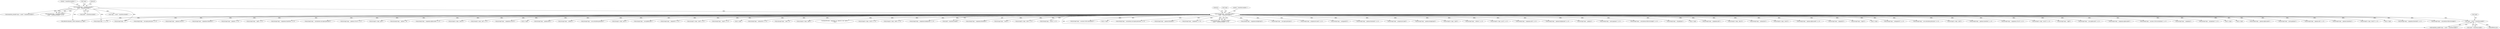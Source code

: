 digraph "0_Android_9d4853418ab2f754c2b63e091c29c5529b8b86ca_94@pointer" {
"1000596" [label="(Call,*argv + sizeof \"--transform-enable\")"];
"1000582" [label="(Call,strncmp(*argv, \"--transform-enable=\",\n sizeof \"--transform-enable\"))"];
"1000560" [label="(Call,strncmp(*argv, \"--transform-disable=\",\n sizeof \"--transform-disable\"))"];
"1001085" [label="(Call,5+*argv)"];
"1000679" [label="(Call,strcmp(*argv, \"--nogamma-threshold\") == 0)"];
"1000986" [label="(Call,strcmp(*argv, \"--calculations-follow-bit-depth\"))"];
"1000933" [label="(Call,strcmp(*argv, \"--use-input-precision\") == 0)"];
"1000757" [label="(Call,strcmp(*argv, \"--gamma-16-to-8\"))"];
"1000712" [label="(Call,strcmp(*argv, \"--nogamma-transform\"))"];
"1000603" [label="(Call,strcmp(*argv, \"--gamma\") == 0)"];
"1001239" [label="(Call,strcmp(*argv, \"--log8\") == 0)"];
"1000711" [label="(Call,strcmp(*argv, \"--nogamma-transform\") == 0)"];
"1000960" [label="(Call,strcmp(*argv, \"--calculations-use-input-precision\"))"];
"1000756" [label="(Call,strcmp(*argv, \"--gamma-16-to-8\") == 0)"];
"1001192" [label="(Call,strcmp(5+*argv, \"pc8\"))"];
"1001286" [label="(Call,strncmp(*argv, \"--option=\", 9))"];
"1000839" [label="(Call,strcmp(*argv, \"--nogamma-alpha-mode\") == 0)"];
"1001138" [label="(Call,strcmp(5+*argv, \"calc16\"))"];
"1001191" [label="(Call,strcmp(5+*argv, \"pc8\") == 0)"];
"1000585" [label="(Literal,\"--transform-enable=\")"];
"1000588" [label="(Literal,0)"];
"1000776" [label="(Call,strcmp(*argv, \"--nogamma-16-to-8\"))"];
"1001193" [label="(Call,5+*argv)"];
"1000725" [label="(Call,strcmp(*argv, \"--gamma-sbit\"))"];
"1000599" [label="(Call,sizeof \"--transform-enable\")"];
"1001020" [label="(Call,strcmp(*argv, \"--sbitlow\"))"];
"1000947" [label="(Call,strcmp(*argv, \"--use-calculation-precision\"))"];
"1000563" [label="(Literal,\"--transform-disable=\")"];
"1001210" [label="(Call,strcmp(5+*argv, \"pc16\"))"];
"1000596" [label="(Call,*argv + sizeof \"--transform-enable\")"];
"1000922" [label="(Call,strcmp(*argv, \"--use-update-info\"))"];
"1001429" [label="(Call,safecat(command, sizeof command, cp, *argv))"];
"1000852" [label="(Call,strcmp(*argv, \"--expand16\") == 0)"];
"1001119" [label="(Call,strcmp(5+*argv, \"calc8\") == 0)"];
"1001262" [label="(Call,strcmp(*argv, \"--log16\") == 0)"];
"1001175" [label="(Call,5+*argv)"];
"1001002" [label="(Call,strcmp(*argv, \"--exhaustive\") == 0)"];
"1001073" [label="(Call,strncmp(*argv, \"--max\", 5))"];
"1001084" [label="(Call,strcmp(5+*argv, \"abs8\"))"];
"1000561" [label="(Call,*argv)"];
"1000564" [label="(Call,sizeof \"--transform-disable\")"];
"1000573" [label="(Call,transform_disable(*argv + sizeof \"--transform-disable\"))"];
"1001227" [label="(Call,fprintf(stderr, \"pngvalid: %s: unknown 'max' option\n\", *argv))"];
"1001173" [label="(Call,strcmp(5+*argv, \"out16\") == 0)"];
"1000559" [label="(Call,strncmp(*argv, \"--transform-disable=\",\n sizeof \"--transform-disable\") == 0)"];
"1001083" [label="(Call,strcmp(5+*argv, \"abs8\") == 0)"];
"1000807" [label="(Call,strcmp(*argv, \"--nogamma-background\") == 0)"];
"1000586" [label="(Call,sizeof \"--transform-enable\")"];
"1000680" [label="(Call,strcmp(*argv, \"--nogamma-threshold\"))"];
"1001049" [label="(Call,strcmp(*argv, \"--touch\"))"];
"1001155" [label="(Call,strcmp(5+*argv, \"out8\") == 0)"];
"1001048" [label="(Call,strcmp(*argv, \"--touch\") == 0)"];
"1000595" [label="(Call,transform_enable(*argv + sizeof \"--transform-enable\"))"];
"1000973" [label="(Call,strcmp(*argv, \"--assume-16-bit-calculations\"))"];
"1001121" [label="(Call,5+*argv)"];
"1000959" [label="(Call,strcmp(*argv, \"--calculations-use-input-precision\") == 0)"];
"1000661" [label="(Call,strcmp(*argv, \"--gamma-threshold\"))"];
"1000647" [label="(Call,strcmp(*argv, \"--nogamma\") == 0)"];
"1000581" [label="(Call,strncmp(*argv, \"--transform-enable=\",\n sizeof \"--transform-enable\") == 0)"];
"1000597" [label="(Call,*argv)"];
"1000808" [label="(Call,strcmp(*argv, \"--nogamma-background\"))"];
"1000934" [label="(Call,strcmp(*argv, \"--use-input-precision\"))"];
"1000906" [label="(Call,strcmp(*argv, \"--progressive-read\") == 0)"];
"1000866" [label="(Call,strcmp(*argv, \"--noexpand16\"))"];
"1000660" [label="(Call,strcmp(*argv, \"--gamma-threshold\") == 0)"];
"1000907" [label="(Call,strcmp(*argv, \"--progressive-read\"))"];
"1000789" [label="(Call,strcmp(*argv, \"--gamma-background\"))"];
"1000583" [label="(Call,*argv)"];
"1001120" [label="(Call,strcmp(5+*argv, \"calc8\"))"];
"1001019" [label="(Call,strcmp(*argv, \"--sbitlow\") == 0)"];
"1001209" [label="(Call,strcmp(5+*argv, \"pc16\") == 0)"];
"1000743" [label="(Call,strcmp(*argv, \"--nogamma-sbit\") == 0)"];
"1000788" [label="(Call,strcmp(*argv, \"--gamma-background\") == 0)"];
"1000604" [label="(Call,strcmp(*argv, \"--gamma\"))"];
"1000878" [label="(Call,strcmp(*argv, \"--more-gammas\") == 0)"];
"1000985" [label="(Call,strcmp(*argv, \"--calculations-follow-bit-depth\") == 0)"];
"1000566" [label="(Literal,0)"];
"1000892" [label="(Call,strcmp(*argv, \"--all-gammas\"))"];
"1001139" [label="(Call,5+*argv)"];
"1001841" [label="(MethodReturn,int)"];
"1000373" [label="(Call,strcmp(*argv, \"-v\") == 0)"];
"1000744" [label="(Call,strcmp(*argv, \"--nogamma-sbit\"))"];
"1001102" [label="(Call,strcmp(5+*argv, \"abs16\"))"];
"1001003" [label="(Call,strcmp(*argv, \"--exhaustive\"))"];
"1001174" [label="(Call,strcmp(5+*argv, \"out16\"))"];
"1000820" [label="(Call,strcmp(*argv, \"--gamma-alpha-mode\") == 0)"];
"1000374" [label="(Call,strcmp(*argv, \"-v\"))"];
"1000853" [label="(Call,strcmp(*argv, \"--expand16\"))"];
"1001263" [label="(Call,strcmp(*argv, \"--log16\"))"];
"1001157" [label="(Call,5+*argv)"];
"1000865" [label="(Call,strcmp(*argv, \"--noexpand16\") == 0)"];
"1000946" [label="(Call,strcmp(*argv, \"--use-calculation-precision\") == 0)"];
"1001156" [label="(Call,strcmp(5+*argv, \"out8\"))"];
"1000692" [label="(Call,strcmp(*argv, \"--gamma-transform\") == 0)"];
"1000775" [label="(Call,strcmp(*argv, \"--nogamma-16-to-8\") == 0)"];
"1001137" [label="(Call,strcmp(5+*argv, \"calc16\") == 0)"];
"1000560" [label="(Call,strncmp(*argv, \"--transform-disable=\",\n sizeof \"--transform-disable\"))"];
"1001240" [label="(Call,strcmp(*argv, \"--log8\"))"];
"1000582" [label="(Call,strncmp(*argv, \"--transform-enable=\",\n sizeof \"--transform-enable\"))"];
"1000921" [label="(Call,strcmp(*argv, \"--use-update-info\") == 0)"];
"1000840" [label="(Call,strcmp(*argv, \"--nogamma-alpha-mode\"))"];
"1000574" [label="(Call,*argv + sizeof \"--transform-disable\")"];
"1000972" [label="(Call,strcmp(*argv, \"--assume-16-bit-calculations\") == 0)"];
"1000648" [label="(Call,strcmp(*argv, \"--nogamma\"))"];
"1000891" [label="(Call,strcmp(*argv, \"--all-gammas\") == 0)"];
"1001211" [label="(Call,5+*argv)"];
"1001103" [label="(Call,5+*argv)"];
"1000821" [label="(Call,strcmp(*argv, \"--gamma-alpha-mode\"))"];
"1000879" [label="(Call,strcmp(*argv, \"--more-gammas\"))"];
"1000724" [label="(Call,strcmp(*argv, \"--gamma-sbit\") == 0)"];
"1000693" [label="(Call,strcmp(*argv, \"--gamma-transform\"))"];
"1001101" [label="(Call,strcmp(5+*argv, \"abs16\") == 0)"];
"1000596" -> "1000595"  [label="AST: "];
"1000596" -> "1000599"  [label="CFG: "];
"1000597" -> "1000596"  [label="AST: "];
"1000599" -> "1000596"  [label="AST: "];
"1000595" -> "1000596"  [label="CFG: "];
"1000596" -> "1001841"  [label="DDG: "];
"1000582" -> "1000596"  [label="DDG: "];
"1000582" -> "1000581"  [label="AST: "];
"1000582" -> "1000586"  [label="CFG: "];
"1000583" -> "1000582"  [label="AST: "];
"1000585" -> "1000582"  [label="AST: "];
"1000586" -> "1000582"  [label="AST: "];
"1000588" -> "1000582"  [label="CFG: "];
"1000582" -> "1000373"  [label="DDG: "];
"1000582" -> "1000374"  [label="DDG: "];
"1000582" -> "1000581"  [label="DDG: "];
"1000582" -> "1000581"  [label="DDG: "];
"1000560" -> "1000582"  [label="DDG: "];
"1000582" -> "1000595"  [label="DDG: "];
"1000582" -> "1000603"  [label="DDG: "];
"1000582" -> "1000604"  [label="DDG: "];
"1000582" -> "1000647"  [label="DDG: "];
"1000582" -> "1000648"  [label="DDG: "];
"1000582" -> "1000660"  [label="DDG: "];
"1000582" -> "1000661"  [label="DDG: "];
"1000582" -> "1000679"  [label="DDG: "];
"1000582" -> "1000680"  [label="DDG: "];
"1000582" -> "1000692"  [label="DDG: "];
"1000582" -> "1000693"  [label="DDG: "];
"1000582" -> "1000711"  [label="DDG: "];
"1000582" -> "1000712"  [label="DDG: "];
"1000582" -> "1000724"  [label="DDG: "];
"1000582" -> "1000725"  [label="DDG: "];
"1000582" -> "1000743"  [label="DDG: "];
"1000582" -> "1000744"  [label="DDG: "];
"1000582" -> "1000756"  [label="DDG: "];
"1000582" -> "1000757"  [label="DDG: "];
"1000582" -> "1000775"  [label="DDG: "];
"1000582" -> "1000776"  [label="DDG: "];
"1000582" -> "1000788"  [label="DDG: "];
"1000582" -> "1000789"  [label="DDG: "];
"1000582" -> "1000807"  [label="DDG: "];
"1000582" -> "1000808"  [label="DDG: "];
"1000582" -> "1000820"  [label="DDG: "];
"1000582" -> "1000821"  [label="DDG: "];
"1000582" -> "1000839"  [label="DDG: "];
"1000582" -> "1000840"  [label="DDG: "];
"1000582" -> "1000852"  [label="DDG: "];
"1000582" -> "1000853"  [label="DDG: "];
"1000582" -> "1000865"  [label="DDG: "];
"1000582" -> "1000866"  [label="DDG: "];
"1000582" -> "1000878"  [label="DDG: "];
"1000582" -> "1000879"  [label="DDG: "];
"1000582" -> "1000891"  [label="DDG: "];
"1000582" -> "1000892"  [label="DDG: "];
"1000582" -> "1000906"  [label="DDG: "];
"1000582" -> "1000907"  [label="DDG: "];
"1000582" -> "1000921"  [label="DDG: "];
"1000582" -> "1000922"  [label="DDG: "];
"1000582" -> "1000933"  [label="DDG: "];
"1000582" -> "1000934"  [label="DDG: "];
"1000582" -> "1000946"  [label="DDG: "];
"1000582" -> "1000947"  [label="DDG: "];
"1000582" -> "1000959"  [label="DDG: "];
"1000582" -> "1000960"  [label="DDG: "];
"1000582" -> "1000972"  [label="DDG: "];
"1000582" -> "1000973"  [label="DDG: "];
"1000582" -> "1000985"  [label="DDG: "];
"1000582" -> "1000986"  [label="DDG: "];
"1000582" -> "1001002"  [label="DDG: "];
"1000582" -> "1001003"  [label="DDG: "];
"1000582" -> "1001019"  [label="DDG: "];
"1000582" -> "1001020"  [label="DDG: "];
"1000582" -> "1001048"  [label="DDG: "];
"1000582" -> "1001049"  [label="DDG: "];
"1000582" -> "1001073"  [label="DDG: "];
"1000582" -> "1001083"  [label="DDG: "];
"1000582" -> "1001084"  [label="DDG: "];
"1000582" -> "1001085"  [label="DDG: "];
"1000582" -> "1001101"  [label="DDG: "];
"1000582" -> "1001102"  [label="DDG: "];
"1000582" -> "1001103"  [label="DDG: "];
"1000582" -> "1001119"  [label="DDG: "];
"1000582" -> "1001120"  [label="DDG: "];
"1000582" -> "1001121"  [label="DDG: "];
"1000582" -> "1001137"  [label="DDG: "];
"1000582" -> "1001138"  [label="DDG: "];
"1000582" -> "1001139"  [label="DDG: "];
"1000582" -> "1001155"  [label="DDG: "];
"1000582" -> "1001156"  [label="DDG: "];
"1000582" -> "1001157"  [label="DDG: "];
"1000582" -> "1001173"  [label="DDG: "];
"1000582" -> "1001174"  [label="DDG: "];
"1000582" -> "1001175"  [label="DDG: "];
"1000582" -> "1001191"  [label="DDG: "];
"1000582" -> "1001192"  [label="DDG: "];
"1000582" -> "1001193"  [label="DDG: "];
"1000582" -> "1001209"  [label="DDG: "];
"1000582" -> "1001210"  [label="DDG: "];
"1000582" -> "1001211"  [label="DDG: "];
"1000582" -> "1001227"  [label="DDG: "];
"1000582" -> "1001239"  [label="DDG: "];
"1000582" -> "1001240"  [label="DDG: "];
"1000582" -> "1001262"  [label="DDG: "];
"1000582" -> "1001263"  [label="DDG: "];
"1000582" -> "1001286"  [label="DDG: "];
"1000582" -> "1001429"  [label="DDG: "];
"1000560" -> "1000559"  [label="AST: "];
"1000560" -> "1000564"  [label="CFG: "];
"1000561" -> "1000560"  [label="AST: "];
"1000563" -> "1000560"  [label="AST: "];
"1000564" -> "1000560"  [label="AST: "];
"1000566" -> "1000560"  [label="CFG: "];
"1000560" -> "1000373"  [label="DDG: "];
"1000560" -> "1000374"  [label="DDG: "];
"1000560" -> "1000559"  [label="DDG: "];
"1000560" -> "1000559"  [label="DDG: "];
"1000560" -> "1000573"  [label="DDG: "];
"1000560" -> "1000574"  [label="DDG: "];
"1000560" -> "1001429"  [label="DDG: "];
}
